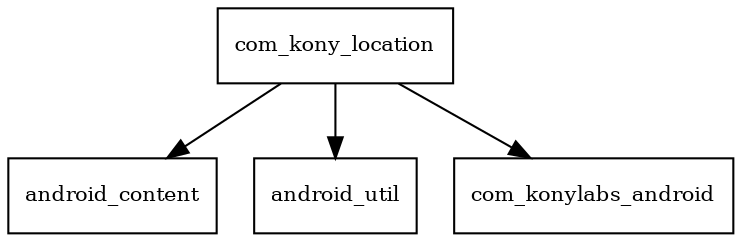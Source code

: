digraph LocationSettings_package_dependencies {
  node [shape = box, fontsize=10.0];
  com_kony_location -> android_content;
  com_kony_location -> android_util;
  com_kony_location -> com_konylabs_android;
}
